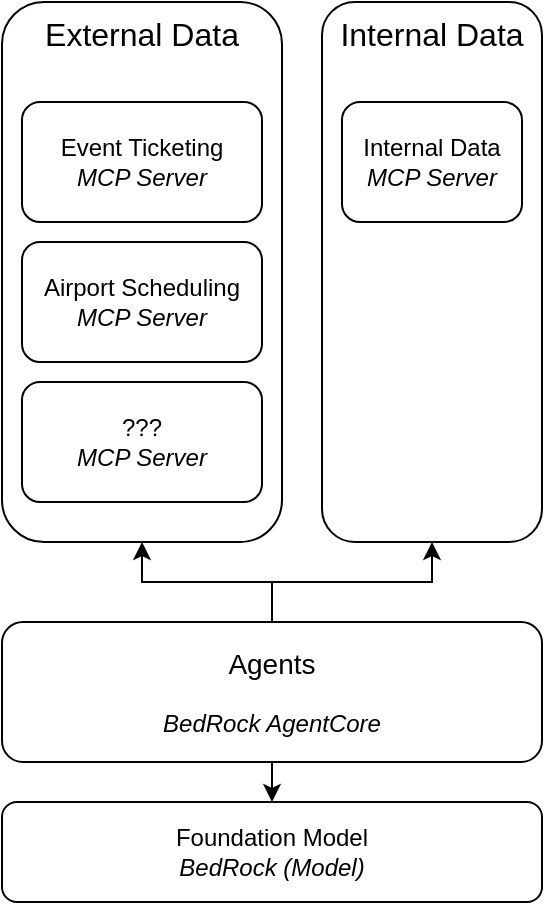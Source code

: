 <mxfile version="28.2.8">
  <diagram name="Top-Level AI Enablement" id="_aprzbjtJ0dY8itSqK75">
    <mxGraphModel dx="1214" dy="694" grid="1" gridSize="10" guides="1" tooltips="1" connect="1" arrows="1" fold="1" page="1" pageScale="1" pageWidth="1100" pageHeight="850" math="0" shadow="0">
      <root>
        <mxCell id="0" />
        <mxCell id="1" parent="0" />
        <mxCell id="4V-DwisXrlkS-V7QDYbm-11" value="Internal Data" style="rounded=1;whiteSpace=wrap;html=1;verticalAlign=top;fillColor=none;fontSize=16;" vertex="1" parent="1">
          <mxGeometry x="520" y="270" width="110" height="270" as="geometry" />
        </mxCell>
        <mxCell id="4V-DwisXrlkS-V7QDYbm-1" value="External Data" style="rounded=1;whiteSpace=wrap;html=1;verticalAlign=top;fillColor=none;fontSize=16;" vertex="1" parent="1">
          <mxGeometry x="360" y="270" width="140" height="270" as="geometry" />
        </mxCell>
        <mxCell id="4V-DwisXrlkS-V7QDYbm-3" style="edgeStyle=orthogonalEdgeStyle;rounded=0;orthogonalLoop=1;jettySize=auto;html=1;exitX=0.5;exitY=0;exitDx=0;exitDy=0;entryX=0.5;entryY=1;entryDx=0;entryDy=0;" edge="1" parent="1" source="4V-DwisXrlkS-V7QDYbm-5" target="4V-DwisXrlkS-V7QDYbm-1">
          <mxGeometry relative="1" as="geometry" />
        </mxCell>
        <mxCell id="4V-DwisXrlkS-V7QDYbm-4" style="edgeStyle=orthogonalEdgeStyle;rounded=0;orthogonalLoop=1;jettySize=auto;html=1;exitX=0.5;exitY=0;exitDx=0;exitDy=0;entryX=0.5;entryY=1;entryDx=0;entryDy=0;" edge="1" parent="1" source="4V-DwisXrlkS-V7QDYbm-5" target="4V-DwisXrlkS-V7QDYbm-11">
          <mxGeometry relative="1" as="geometry" />
        </mxCell>
        <mxCell id="4V-DwisXrlkS-V7QDYbm-12" style="edgeStyle=orthogonalEdgeStyle;rounded=0;orthogonalLoop=1;jettySize=auto;html=1;exitX=0.5;exitY=1;exitDx=0;exitDy=0;entryX=0.5;entryY=0;entryDx=0;entryDy=0;" edge="1" parent="1" source="4V-DwisXrlkS-V7QDYbm-5" target="4V-DwisXrlkS-V7QDYbm-6">
          <mxGeometry relative="1" as="geometry" />
        </mxCell>
        <mxCell id="4V-DwisXrlkS-V7QDYbm-5" value="&lt;font style=&quot;font-size: 14px;&quot;&gt;Agents&lt;/font&gt;&lt;br&gt;&lt;br&gt;&lt;i&gt;BedRock AgentCore&lt;/i&gt;" style="rounded=1;whiteSpace=wrap;html=1;" vertex="1" parent="1">
          <mxGeometry x="360" y="580" width="270" height="70" as="geometry" />
        </mxCell>
        <mxCell id="4V-DwisXrlkS-V7QDYbm-6" value="Foundation Model&lt;br&gt;&lt;i&gt;BedRock (Model)&lt;/i&gt;" style="rounded=1;whiteSpace=wrap;html=1;" vertex="1" parent="1">
          <mxGeometry x="360" y="670" width="270" height="50" as="geometry" />
        </mxCell>
        <mxCell id="4V-DwisXrlkS-V7QDYbm-7" value="Event Ticketing&lt;br&gt;&lt;i&gt;MCP Server&lt;/i&gt;" style="rounded=1;whiteSpace=wrap;html=1;" vertex="1" parent="1">
          <mxGeometry x="370" y="320" width="120" height="60" as="geometry" />
        </mxCell>
        <mxCell id="4V-DwisXrlkS-V7QDYbm-8" value="Airport Scheduling&lt;br&gt;&lt;i&gt;MCP Server&lt;/i&gt;" style="rounded=1;whiteSpace=wrap;html=1;" vertex="1" parent="1">
          <mxGeometry x="370" y="390" width="120" height="60" as="geometry" />
        </mxCell>
        <mxCell id="4V-DwisXrlkS-V7QDYbm-9" value="Internal Data&lt;br&gt;&lt;i&gt;MCP Server&lt;/i&gt;" style="rounded=1;whiteSpace=wrap;html=1;" vertex="1" parent="1">
          <mxGeometry x="530" y="320" width="90" height="60" as="geometry" />
        </mxCell>
        <mxCell id="4V-DwisXrlkS-V7QDYbm-10" value="???&lt;br&gt;&lt;i&gt;MCP Server&lt;/i&gt;" style="rounded=1;whiteSpace=wrap;html=1;" vertex="1" parent="1">
          <mxGeometry x="370" y="460" width="120" height="60" as="geometry" />
        </mxCell>
      </root>
    </mxGraphModel>
  </diagram>
</mxfile>
